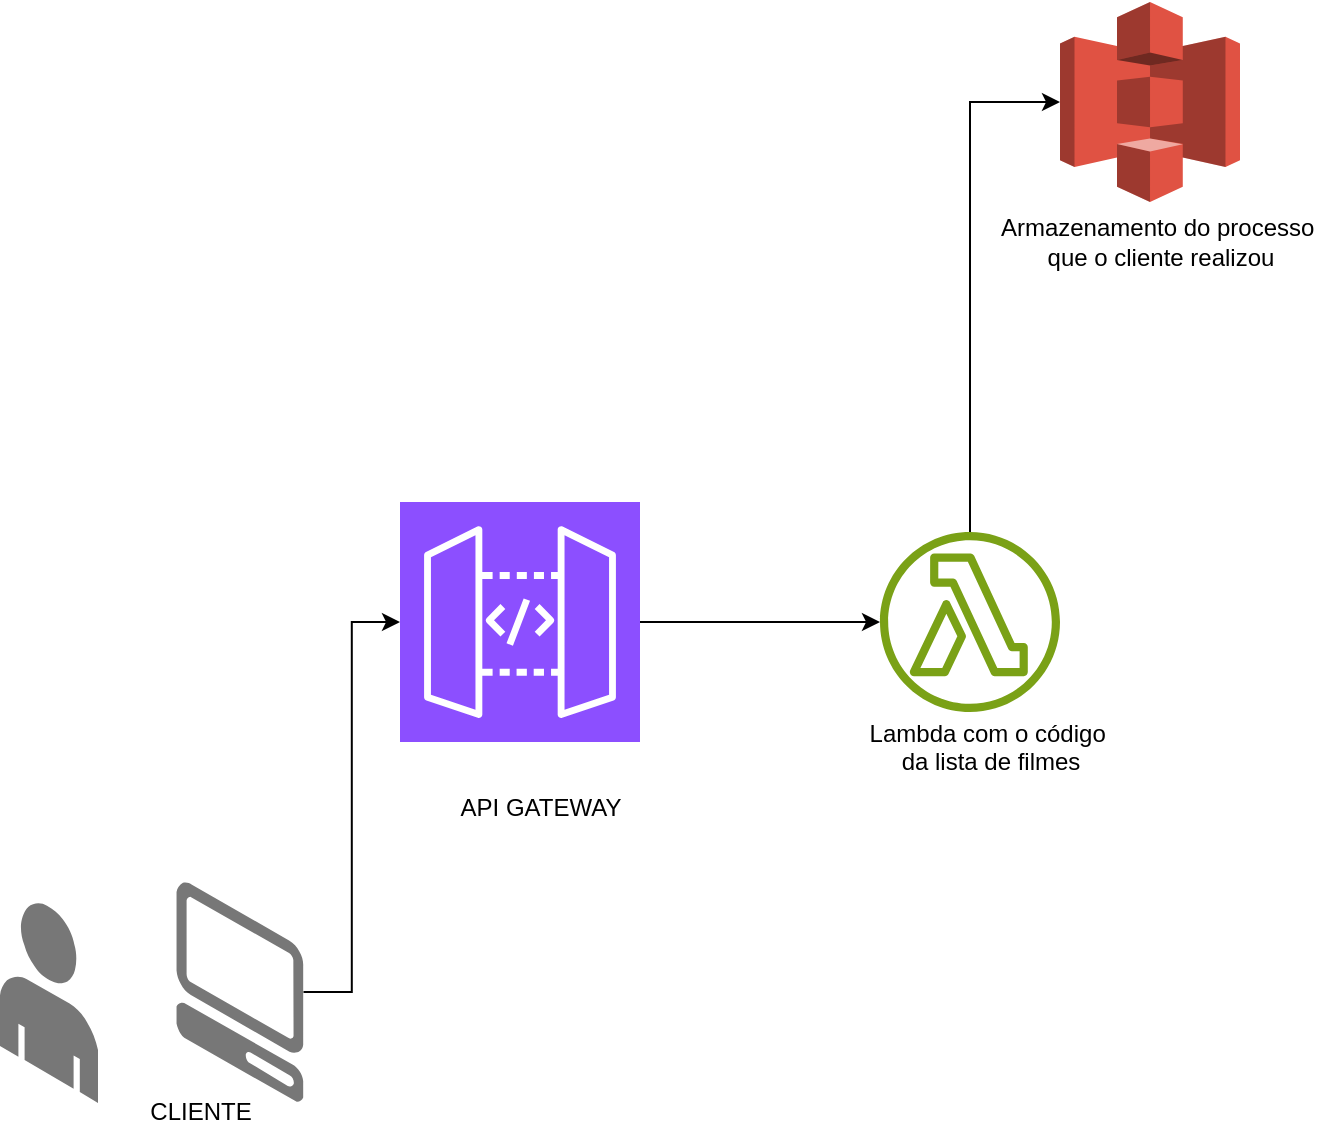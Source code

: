 <mxfile version="24.4.8" type="device">
  <diagram name="Page-1" id="aaaa8250-4180-3840-79b5-4cada1eebb92">
    <mxGraphModel dx="584" dy="836" grid="1" gridSize="10" guides="1" tooltips="1" connect="1" arrows="1" fold="1" page="1" pageScale="1" pageWidth="850" pageHeight="1100" background="none" math="0" shadow="0">
      <root>
        <mxCell id="0" />
        <mxCell id="1" parent="0" />
        <mxCell id="HbXS8LAjoYjg2OrgYMof-16" style="edgeStyle=orthogonalEdgeStyle;rounded=0;orthogonalLoop=1;jettySize=auto;html=1;exitX=1;exitY=0.5;exitDx=0;exitDy=0;exitPerimeter=0;" edge="1" parent="1" source="HbXS8LAjoYjg2OrgYMof-5" target="HbXS8LAjoYjg2OrgYMof-6">
          <mxGeometry relative="1" as="geometry" />
        </mxCell>
        <mxCell id="HbXS8LAjoYjg2OrgYMof-5" value="" style="sketch=0;points=[[0,0,0],[0.25,0,0],[0.5,0,0],[0.75,0,0],[1,0,0],[0,1,0],[0.25,1,0],[0.5,1,0],[0.75,1,0],[1,1,0],[0,0.25,0],[0,0.5,0],[0,0.75,0],[1,0.25,0],[1,0.5,0],[1,0.75,0]];outlineConnect=0;fontColor=#232F3E;fillColor=#8C4FFF;strokeColor=#ffffff;dashed=0;verticalLabelPosition=bottom;verticalAlign=top;align=center;html=1;fontSize=12;fontStyle=0;aspect=fixed;shape=mxgraph.aws4.resourceIcon;resIcon=mxgraph.aws4.api_gateway;" vertex="1" parent="1">
          <mxGeometry x="1100" y="620" width="120" height="120" as="geometry" />
        </mxCell>
        <mxCell id="HbXS8LAjoYjg2OrgYMof-6" value="" style="sketch=0;outlineConnect=0;fontColor=#232F3E;gradientColor=none;fillColor=#7AA116;strokeColor=none;dashed=0;verticalLabelPosition=bottom;verticalAlign=top;align=center;html=1;fontSize=12;fontStyle=0;aspect=fixed;pointerEvents=1;shape=mxgraph.aws4.lambda_function;" vertex="1" parent="1">
          <mxGeometry x="1340" y="635" width="90" height="90" as="geometry" />
        </mxCell>
        <mxCell id="HbXS8LAjoYjg2OrgYMof-7" value="" style="outlineConnect=0;dashed=0;verticalLabelPosition=bottom;verticalAlign=top;align=center;html=1;shape=mxgraph.aws3.s3;fillColor=#E05243;gradientColor=none;" vertex="1" parent="1">
          <mxGeometry x="1430" y="370" width="90" height="100" as="geometry" />
        </mxCell>
        <mxCell id="HbXS8LAjoYjg2OrgYMof-10" value="CLIENTE" style="text;html=1;align=center;verticalAlign=middle;resizable=0;points=[];autosize=1;strokeColor=none;fillColor=none;" vertex="1" parent="1">
          <mxGeometry x="965" y="910" width="70" height="30" as="geometry" />
        </mxCell>
        <mxCell id="HbXS8LAjoYjg2OrgYMof-13" style="edgeStyle=orthogonalEdgeStyle;rounded=0;orthogonalLoop=1;jettySize=auto;html=1;entryX=0;entryY=0.5;entryDx=0;entryDy=0;entryPerimeter=0;" edge="1" parent="1" source="HbXS8LAjoYjg2OrgYMof-12" target="HbXS8LAjoYjg2OrgYMof-5">
          <mxGeometry relative="1" as="geometry">
            <mxPoint x="1050" y="620" as="targetPoint" />
          </mxGeometry>
        </mxCell>
        <mxCell id="HbXS8LAjoYjg2OrgYMof-12" value="" style="verticalLabelPosition=bottom;html=1;verticalAlign=top;strokeWidth=1;align=center;outlineConnect=0;dashed=0;outlineConnect=0;shape=mxgraph.aws3d.client;aspect=fixed;strokeColor=none;fillColor=#777777;" vertex="1" parent="1">
          <mxGeometry x="988.27" y="810" width="63.46" height="110" as="geometry" />
        </mxCell>
        <mxCell id="HbXS8LAjoYjg2OrgYMof-14" value="API GATE&lt;span style=&quot;background-color: initial;&quot;&gt;WAY&lt;/span&gt;" style="text;html=1;align=center;verticalAlign=middle;resizable=0;points=[];autosize=1;strokeColor=none;fillColor=none;" vertex="1" parent="1">
          <mxGeometry x="1120" y="758" width="100" height="30" as="geometry" />
        </mxCell>
        <mxCell id="HbXS8LAjoYjg2OrgYMof-15" value="Lambda com o código&amp;nbsp;&lt;div&gt;da lista de filmes&lt;div&gt;&lt;br&gt;&lt;/div&gt;&lt;/div&gt;" style="text;html=1;align=center;verticalAlign=middle;resizable=0;points=[];autosize=1;strokeColor=none;fillColor=none;" vertex="1" parent="1">
          <mxGeometry x="1325" y="720" width="140" height="60" as="geometry" />
        </mxCell>
        <mxCell id="HbXS8LAjoYjg2OrgYMof-17" value="Armazenamento do processo&amp;nbsp;&lt;div&gt;que o cliente realizou&lt;/div&gt;" style="text;html=1;align=center;verticalAlign=middle;resizable=0;points=[];autosize=1;strokeColor=none;fillColor=none;" vertex="1" parent="1">
          <mxGeometry x="1390" y="470" width="180" height="40" as="geometry" />
        </mxCell>
        <mxCell id="HbXS8LAjoYjg2OrgYMof-18" style="edgeStyle=orthogonalEdgeStyle;rounded=0;orthogonalLoop=1;jettySize=auto;html=1;entryX=0;entryY=0.5;entryDx=0;entryDy=0;entryPerimeter=0;" edge="1" parent="1" source="HbXS8LAjoYjg2OrgYMof-6" target="HbXS8LAjoYjg2OrgYMof-7">
          <mxGeometry relative="1" as="geometry" />
        </mxCell>
        <mxCell id="HbXS8LAjoYjg2OrgYMof-19" value="" style="verticalLabelPosition=bottom;html=1;verticalAlign=top;strokeWidth=1;align=center;outlineConnect=0;dashed=0;outlineConnect=0;shape=mxgraph.aws3d.end_user;strokeColor=none;fillColor=#777777;aspect=fixed;" vertex="1" parent="1">
          <mxGeometry x="900" y="820" width="49" height="100.46" as="geometry" />
        </mxCell>
      </root>
    </mxGraphModel>
  </diagram>
</mxfile>
